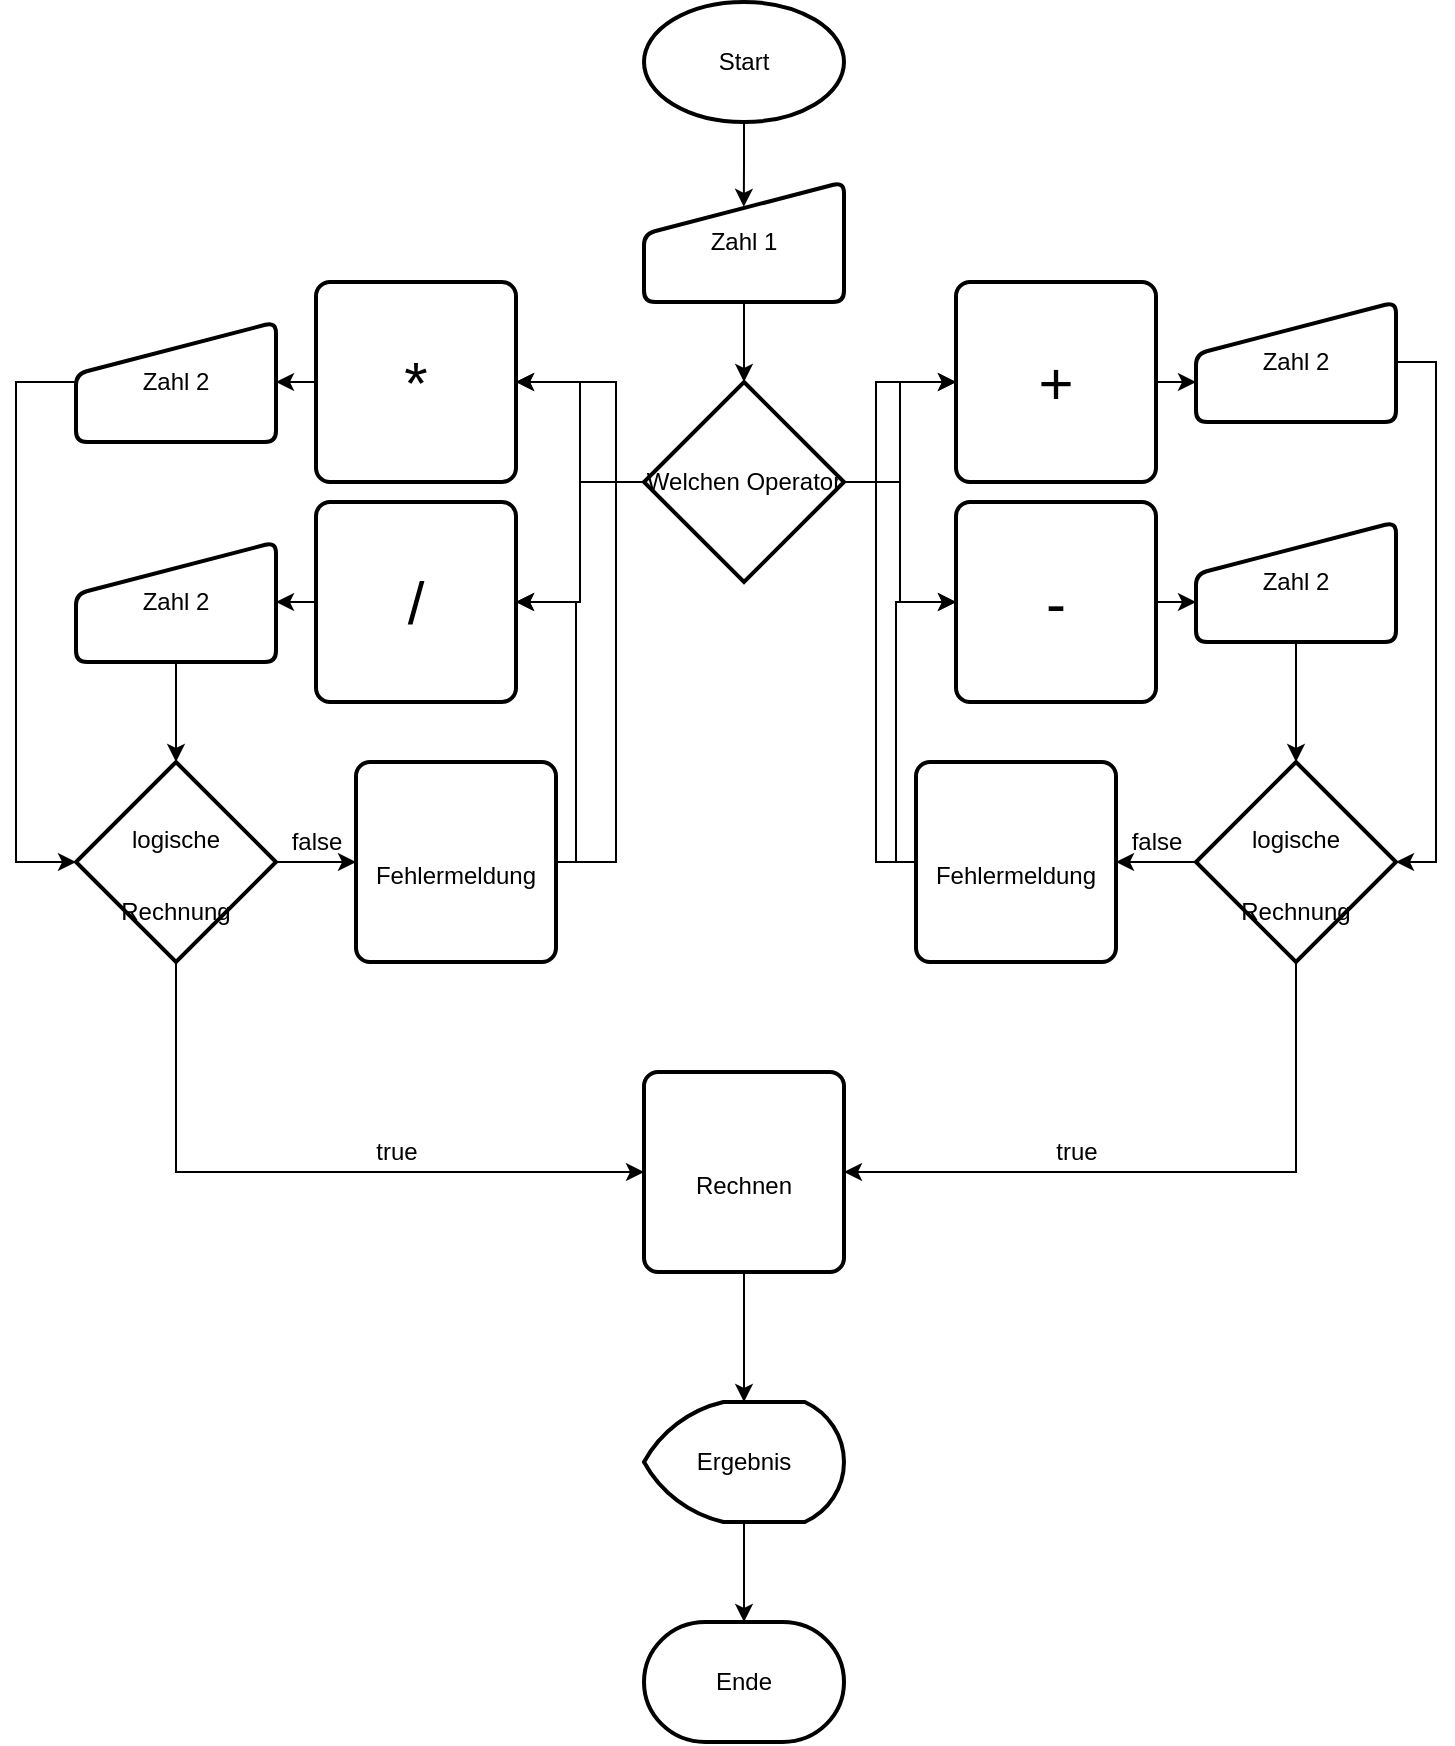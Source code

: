 <mxfile version="13.1.9" type="device"><diagram id="C5RBs43oDa-KdzZeNtuy" name="Page-1"><mxGraphModel dx="2031" dy="2299" grid="1" gridSize="10" guides="1" tooltips="1" connect="1" arrows="1" fold="1" page="1" pageScale="1" pageWidth="827" pageHeight="1169" math="0" shadow="0"><root><mxCell id="WIyWlLk6GJQsqaUBKTNV-0"/><mxCell id="WIyWlLk6GJQsqaUBKTNV-1" parent="WIyWlLk6GJQsqaUBKTNV-0"/><mxCell id="aOm1U9D-W0R8Ti23EBIY-4" style="edgeStyle=orthogonalEdgeStyle;rounded=0;orthogonalLoop=1;jettySize=auto;html=1;entryX=0.499;entryY=0.207;entryDx=0;entryDy=0;entryPerimeter=0;" parent="WIyWlLk6GJQsqaUBKTNV-1" source="aOm1U9D-W0R8Ti23EBIY-1" target="aOm1U9D-W0R8Ti23EBIY-3" edge="1"><mxGeometry relative="1" as="geometry"/></mxCell><mxCell id="aOm1U9D-W0R8Ti23EBIY-1" value="Start" style="strokeWidth=2;html=1;shape=mxgraph.flowchart.start_1;whiteSpace=wrap;" parent="WIyWlLk6GJQsqaUBKTNV-1" vertex="1"><mxGeometry x="364" width="100" height="60" as="geometry"/></mxCell><mxCell id="aOm1U9D-W0R8Ti23EBIY-6" style="edgeStyle=orthogonalEdgeStyle;rounded=0;orthogonalLoop=1;jettySize=auto;html=1;" parent="WIyWlLk6GJQsqaUBKTNV-1" source="aOm1U9D-W0R8Ti23EBIY-3" target="aOm1U9D-W0R8Ti23EBIY-5" edge="1"><mxGeometry relative="1" as="geometry"/></mxCell><mxCell id="aOm1U9D-W0R8Ti23EBIY-3" value="Zahl 1" style="html=1;strokeWidth=2;shape=manualInput;whiteSpace=wrap;rounded=1;size=26;arcSize=11;" parent="WIyWlLk6GJQsqaUBKTNV-1" vertex="1"><mxGeometry x="364" y="90" width="100" height="60" as="geometry"/></mxCell><mxCell id="aOm1U9D-W0R8Ti23EBIY-17" style="edgeStyle=orthogonalEdgeStyle;rounded=0;orthogonalLoop=1;jettySize=auto;html=1;fontSize=30;" parent="WIyWlLk6GJQsqaUBKTNV-1" source="aOm1U9D-W0R8Ti23EBIY-5" target="aOm1U9D-W0R8Ti23EBIY-13" edge="1"><mxGeometry relative="1" as="geometry"/></mxCell><mxCell id="aOm1U9D-W0R8Ti23EBIY-18" style="edgeStyle=orthogonalEdgeStyle;rounded=0;orthogonalLoop=1;jettySize=auto;html=1;entryX=1;entryY=0.5;entryDx=0;entryDy=0;fontSize=30;" parent="WIyWlLk6GJQsqaUBKTNV-1" source="aOm1U9D-W0R8Ti23EBIY-5" target="aOm1U9D-W0R8Ti23EBIY-14" edge="1"><mxGeometry relative="1" as="geometry"/></mxCell><mxCell id="aOm1U9D-W0R8Ti23EBIY-19" style="edgeStyle=orthogonalEdgeStyle;rounded=0;orthogonalLoop=1;jettySize=auto;html=1;fontSize=30;" parent="WIyWlLk6GJQsqaUBKTNV-1" source="aOm1U9D-W0R8Ti23EBIY-5" target="aOm1U9D-W0R8Ti23EBIY-15" edge="1"><mxGeometry relative="1" as="geometry"/></mxCell><mxCell id="aOm1U9D-W0R8Ti23EBIY-20" style="edgeStyle=orthogonalEdgeStyle;rounded=0;orthogonalLoop=1;jettySize=auto;html=1;entryX=0;entryY=0.5;entryDx=0;entryDy=0;fontSize=30;" parent="WIyWlLk6GJQsqaUBKTNV-1" source="aOm1U9D-W0R8Ti23EBIY-5" target="aOm1U9D-W0R8Ti23EBIY-16" edge="1"><mxGeometry relative="1" as="geometry"/></mxCell><mxCell id="aOm1U9D-W0R8Ti23EBIY-5" value="Welchen Operator" style="strokeWidth=2;html=1;shape=mxgraph.flowchart.decision;whiteSpace=wrap;" parent="WIyWlLk6GJQsqaUBKTNV-1" vertex="1"><mxGeometry x="364" y="190" width="100" height="100" as="geometry"/></mxCell><mxCell id="aOm1U9D-W0R8Ti23EBIY-27" style="edgeStyle=orthogonalEdgeStyle;rounded=0;orthogonalLoop=1;jettySize=auto;html=1;fontSize=30;" parent="WIyWlLk6GJQsqaUBKTNV-1" source="aOm1U9D-W0R8Ti23EBIY-13" target="aOm1U9D-W0R8Ti23EBIY-21" edge="1"><mxGeometry relative="1" as="geometry"/></mxCell><mxCell id="aOm1U9D-W0R8Ti23EBIY-13" value="*" style="rounded=1;whiteSpace=wrap;html=1;absoluteArcSize=1;arcSize=14;strokeWidth=2;fontSize=30;" parent="WIyWlLk6GJQsqaUBKTNV-1" vertex="1"><mxGeometry x="200" y="140" width="100" height="100" as="geometry"/></mxCell><mxCell id="aOm1U9D-W0R8Ti23EBIY-28" style="edgeStyle=orthogonalEdgeStyle;rounded=0;orthogonalLoop=1;jettySize=auto;html=1;fontSize=30;" parent="WIyWlLk6GJQsqaUBKTNV-1" source="aOm1U9D-W0R8Ti23EBIY-14" target="aOm1U9D-W0R8Ti23EBIY-24" edge="1"><mxGeometry relative="1" as="geometry"/></mxCell><mxCell id="aOm1U9D-W0R8Ti23EBIY-14" value="/" style="rounded=1;whiteSpace=wrap;html=1;absoluteArcSize=1;arcSize=14;strokeWidth=2;fontSize=30;" parent="WIyWlLk6GJQsqaUBKTNV-1" vertex="1"><mxGeometry x="200" y="250" width="100" height="100" as="geometry"/></mxCell><mxCell id="aOm1U9D-W0R8Ti23EBIY-31" style="edgeStyle=orthogonalEdgeStyle;rounded=0;orthogonalLoop=1;jettySize=auto;html=1;entryX=0;entryY=0.667;entryDx=0;entryDy=0;entryPerimeter=0;fontSize=30;" parent="WIyWlLk6GJQsqaUBKTNV-1" source="aOm1U9D-W0R8Ti23EBIY-15" target="aOm1U9D-W0R8Ti23EBIY-25" edge="1"><mxGeometry relative="1" as="geometry"/></mxCell><mxCell id="aOm1U9D-W0R8Ti23EBIY-15" value="+" style="rounded=1;whiteSpace=wrap;html=1;absoluteArcSize=1;arcSize=14;strokeWidth=2;fontSize=30;" parent="WIyWlLk6GJQsqaUBKTNV-1" vertex="1"><mxGeometry x="520" y="140" width="100" height="100" as="geometry"/></mxCell><mxCell id="aOm1U9D-W0R8Ti23EBIY-29" style="edgeStyle=orthogonalEdgeStyle;rounded=0;orthogonalLoop=1;jettySize=auto;html=1;entryX=0;entryY=0.667;entryDx=0;entryDy=0;entryPerimeter=0;fontSize=30;" parent="WIyWlLk6GJQsqaUBKTNV-1" source="aOm1U9D-W0R8Ti23EBIY-16" target="aOm1U9D-W0R8Ti23EBIY-26" edge="1"><mxGeometry relative="1" as="geometry"/></mxCell><mxCell id="aOm1U9D-W0R8Ti23EBIY-16" value="-" style="rounded=1;whiteSpace=wrap;html=1;absoluteArcSize=1;arcSize=14;strokeWidth=2;fontSize=30;" parent="WIyWlLk6GJQsqaUBKTNV-1" vertex="1"><mxGeometry x="520" y="250" width="100" height="100" as="geometry"/></mxCell><mxCell id="aOm1U9D-W0R8Ti23EBIY-44" style="edgeStyle=orthogonalEdgeStyle;rounded=0;orthogonalLoop=1;jettySize=auto;html=1;entryX=0;entryY=0.5;entryDx=0;entryDy=0;entryPerimeter=0;fontSize=30;" parent="WIyWlLk6GJQsqaUBKTNV-1" source="aOm1U9D-W0R8Ti23EBIY-21" target="aOm1U9D-W0R8Ti23EBIY-40" edge="1"><mxGeometry relative="1" as="geometry"><Array as="points"><mxPoint x="50" y="190"/><mxPoint x="50" y="430"/></Array></mxGeometry></mxCell><mxCell id="aOm1U9D-W0R8Ti23EBIY-21" value="Zahl 2" style="html=1;strokeWidth=2;shape=manualInput;whiteSpace=wrap;rounded=1;size=26;arcSize=11;" parent="WIyWlLk6GJQsqaUBKTNV-1" vertex="1"><mxGeometry x="80" y="160" width="100" height="60" as="geometry"/></mxCell><mxCell id="aOm1U9D-W0R8Ti23EBIY-45" style="edgeStyle=orthogonalEdgeStyle;rounded=0;orthogonalLoop=1;jettySize=auto;html=1;fontSize=30;" parent="WIyWlLk6GJQsqaUBKTNV-1" source="aOm1U9D-W0R8Ti23EBIY-24" target="aOm1U9D-W0R8Ti23EBIY-40" edge="1"><mxGeometry relative="1" as="geometry"/></mxCell><mxCell id="aOm1U9D-W0R8Ti23EBIY-24" value="Zahl 2" style="html=1;strokeWidth=2;shape=manualInput;whiteSpace=wrap;rounded=1;size=26;arcSize=11;" parent="WIyWlLk6GJQsqaUBKTNV-1" vertex="1"><mxGeometry x="80" y="270" width="100" height="60" as="geometry"/></mxCell><mxCell id="aOm1U9D-W0R8Ti23EBIY-46" style="edgeStyle=orthogonalEdgeStyle;rounded=0;orthogonalLoop=1;jettySize=auto;html=1;entryX=1;entryY=0.5;entryDx=0;entryDy=0;entryPerimeter=0;fontSize=30;" parent="WIyWlLk6GJQsqaUBKTNV-1" source="aOm1U9D-W0R8Ti23EBIY-25" target="aOm1U9D-W0R8Ti23EBIY-33" edge="1"><mxGeometry relative="1" as="geometry"><Array as="points"><mxPoint x="760" y="180"/><mxPoint x="760" y="430"/></Array></mxGeometry></mxCell><mxCell id="aOm1U9D-W0R8Ti23EBIY-25" value="Zahl 2" style="html=1;strokeWidth=2;shape=manualInput;whiteSpace=wrap;rounded=1;size=26;arcSize=11;" parent="WIyWlLk6GJQsqaUBKTNV-1" vertex="1"><mxGeometry x="640" y="150" width="100" height="60" as="geometry"/></mxCell><mxCell id="aOm1U9D-W0R8Ti23EBIY-38" style="edgeStyle=orthogonalEdgeStyle;rounded=0;orthogonalLoop=1;jettySize=auto;html=1;fontSize=30;" parent="WIyWlLk6GJQsqaUBKTNV-1" source="aOm1U9D-W0R8Ti23EBIY-26" target="aOm1U9D-W0R8Ti23EBIY-33" edge="1"><mxGeometry relative="1" as="geometry"/></mxCell><mxCell id="aOm1U9D-W0R8Ti23EBIY-26" value="Zahl 2" style="html=1;strokeWidth=2;shape=manualInput;whiteSpace=wrap;rounded=1;size=26;arcSize=11;" parent="WIyWlLk6GJQsqaUBKTNV-1" vertex="1"><mxGeometry x="640" y="260" width="100" height="60" as="geometry"/></mxCell><mxCell id="aOm1U9D-W0R8Ti23EBIY-55" style="edgeStyle=orthogonalEdgeStyle;rounded=0;orthogonalLoop=1;jettySize=auto;html=1;exitX=0;exitY=0.5;exitDx=0;exitDy=0;exitPerimeter=0;fontSize=30;" parent="WIyWlLk6GJQsqaUBKTNV-1" source="aOm1U9D-W0R8Ti23EBIY-33" target="aOm1U9D-W0R8Ti23EBIY-54" edge="1"><mxGeometry relative="1" as="geometry"/></mxCell><mxCell id="tKmBqhZhq1UABMxNpJd_-6" style="edgeStyle=orthogonalEdgeStyle;rounded=0;orthogonalLoop=1;jettySize=auto;html=1;entryX=1;entryY=0.5;entryDx=0;entryDy=0;" edge="1" parent="WIyWlLk6GJQsqaUBKTNV-1" source="aOm1U9D-W0R8Ti23EBIY-33" target="aOm1U9D-W0R8Ti23EBIY-65"><mxGeometry relative="1" as="geometry"><Array as="points"><mxPoint x="690" y="585"/></Array></mxGeometry></mxCell><mxCell id="aOm1U9D-W0R8Ti23EBIY-33" value="&lt;div&gt;&lt;font style=&quot;font-size: 12px&quot;&gt;logische&lt;/font&gt;&lt;/div&gt;&lt;div&gt;&lt;font style=&quot;font-size: 12px&quot;&gt;Rechnung&lt;/font&gt;&lt;/div&gt;" style="strokeWidth=2;html=1;shape=mxgraph.flowchart.decision;whiteSpace=wrap;fontSize=30;" parent="WIyWlLk6GJQsqaUBKTNV-1" vertex="1"><mxGeometry x="640" y="380" width="100" height="100" as="geometry"/></mxCell><mxCell id="aOm1U9D-W0R8Ti23EBIY-53" style="edgeStyle=orthogonalEdgeStyle;rounded=0;orthogonalLoop=1;jettySize=auto;html=1;exitX=1;exitY=0.5;exitDx=0;exitDy=0;exitPerimeter=0;fontSize=30;" parent="WIyWlLk6GJQsqaUBKTNV-1" source="aOm1U9D-W0R8Ti23EBIY-40" target="aOm1U9D-W0R8Ti23EBIY-52" edge="1"><mxGeometry relative="1" as="geometry"/></mxCell><mxCell id="tKmBqhZhq1UABMxNpJd_-0" style="edgeStyle=orthogonalEdgeStyle;rounded=0;orthogonalLoop=1;jettySize=auto;html=1;entryX=0;entryY=0.5;entryDx=0;entryDy=0;" edge="1" parent="WIyWlLk6GJQsqaUBKTNV-1" source="aOm1U9D-W0R8Ti23EBIY-40" target="aOm1U9D-W0R8Ti23EBIY-65"><mxGeometry relative="1" as="geometry"><Array as="points"><mxPoint x="130" y="585"/></Array></mxGeometry></mxCell><mxCell id="aOm1U9D-W0R8Ti23EBIY-40" value="&lt;div&gt;&lt;font style=&quot;font-size: 12px&quot;&gt;logische&lt;/font&gt;&lt;/div&gt;&lt;div&gt;&lt;font style=&quot;font-size: 12px&quot;&gt;Rechnung&lt;/font&gt;&lt;/div&gt;" style="strokeWidth=2;html=1;shape=mxgraph.flowchart.decision;whiteSpace=wrap;fontSize=30;" parent="WIyWlLk6GJQsqaUBKTNV-1" vertex="1"><mxGeometry x="80" y="380" width="100" height="100" as="geometry"/></mxCell><mxCell id="aOm1U9D-W0R8Ti23EBIY-56" style="edgeStyle=orthogonalEdgeStyle;rounded=0;orthogonalLoop=1;jettySize=auto;html=1;entryX=1;entryY=0.5;entryDx=0;entryDy=0;fontSize=30;" parent="WIyWlLk6GJQsqaUBKTNV-1" source="aOm1U9D-W0R8Ti23EBIY-52" target="aOm1U9D-W0R8Ti23EBIY-14" edge="1"><mxGeometry relative="1" as="geometry"><Array as="points"><mxPoint x="330" y="430"/><mxPoint x="330" y="300"/></Array></mxGeometry></mxCell><mxCell id="aOm1U9D-W0R8Ti23EBIY-57" style="edgeStyle=orthogonalEdgeStyle;rounded=0;orthogonalLoop=1;jettySize=auto;html=1;entryX=1;entryY=0.5;entryDx=0;entryDy=0;fontSize=30;" parent="WIyWlLk6GJQsqaUBKTNV-1" source="aOm1U9D-W0R8Ti23EBIY-52" target="aOm1U9D-W0R8Ti23EBIY-13" edge="1"><mxGeometry relative="1" as="geometry"><Array as="points"><mxPoint x="350" y="430"/><mxPoint x="350" y="190"/></Array></mxGeometry></mxCell><mxCell id="aOm1U9D-W0R8Ti23EBIY-52" value="&lt;font style=&quot;font-size: 12px&quot;&gt;Fehlermeldung&lt;/font&gt;" style="rounded=1;whiteSpace=wrap;html=1;absoluteArcSize=1;arcSize=14;strokeWidth=2;fontSize=30;" parent="WIyWlLk6GJQsqaUBKTNV-1" vertex="1"><mxGeometry x="220" y="380" width="100" height="100" as="geometry"/></mxCell><mxCell id="aOm1U9D-W0R8Ti23EBIY-59" style="edgeStyle=orthogonalEdgeStyle;rounded=0;orthogonalLoop=1;jettySize=auto;html=1;entryX=0;entryY=0.5;entryDx=0;entryDy=0;fontSize=30;" parent="WIyWlLk6GJQsqaUBKTNV-1" source="aOm1U9D-W0R8Ti23EBIY-54" target="aOm1U9D-W0R8Ti23EBIY-16" edge="1"><mxGeometry relative="1" as="geometry"><Array as="points"><mxPoint x="490" y="430"/><mxPoint x="490" y="300"/></Array></mxGeometry></mxCell><mxCell id="aOm1U9D-W0R8Ti23EBIY-60" style="edgeStyle=orthogonalEdgeStyle;rounded=0;orthogonalLoop=1;jettySize=auto;html=1;exitX=0;exitY=0.5;exitDx=0;exitDy=0;entryX=0;entryY=0.5;entryDx=0;entryDy=0;fontSize=30;" parent="WIyWlLk6GJQsqaUBKTNV-1" source="aOm1U9D-W0R8Ti23EBIY-54" target="aOm1U9D-W0R8Ti23EBIY-15" edge="1"><mxGeometry relative="1" as="geometry"/></mxCell><mxCell id="aOm1U9D-W0R8Ti23EBIY-54" value="&lt;font style=&quot;font-size: 12px&quot;&gt;Fehlermeldung&lt;/font&gt;" style="rounded=1;whiteSpace=wrap;html=1;absoluteArcSize=1;arcSize=14;strokeWidth=2;fontSize=30;" parent="WIyWlLk6GJQsqaUBKTNV-1" vertex="1"><mxGeometry x="500" y="380" width="100" height="100" as="geometry"/></mxCell><mxCell id="tKmBqhZhq1UABMxNpJd_-11" style="edgeStyle=orthogonalEdgeStyle;rounded=0;orthogonalLoop=1;jettySize=auto;html=1;" edge="1" parent="WIyWlLk6GJQsqaUBKTNV-1" source="aOm1U9D-W0R8Ti23EBIY-65" target="tKmBqhZhq1UABMxNpJd_-10"><mxGeometry relative="1" as="geometry"/></mxCell><mxCell id="aOm1U9D-W0R8Ti23EBIY-65" value="&lt;font style=&quot;font-size: 12px&quot;&gt;Rechnen&lt;/font&gt;" style="rounded=1;whiteSpace=wrap;html=1;absoluteArcSize=1;arcSize=14;strokeWidth=2;fontSize=30;" parent="WIyWlLk6GJQsqaUBKTNV-1" vertex="1"><mxGeometry x="364" y="535" width="100" height="100" as="geometry"/></mxCell><mxCell id="tKmBqhZhq1UABMxNpJd_-1" value="false" style="text;html=1;align=center;verticalAlign=middle;resizable=0;points=[];autosize=1;" vertex="1" parent="WIyWlLk6GJQsqaUBKTNV-1"><mxGeometry x="180" y="410" width="40" height="20" as="geometry"/></mxCell><mxCell id="tKmBqhZhq1UABMxNpJd_-2" value="true" style="text;html=1;align=center;verticalAlign=middle;resizable=0;points=[];autosize=1;" vertex="1" parent="WIyWlLk6GJQsqaUBKTNV-1"><mxGeometry x="220" y="565" width="40" height="20" as="geometry"/></mxCell><mxCell id="tKmBqhZhq1UABMxNpJd_-5" value="false" style="text;html=1;align=center;verticalAlign=middle;resizable=0;points=[];autosize=1;" vertex="1" parent="WIyWlLk6GJQsqaUBKTNV-1"><mxGeometry x="600" y="410" width="40" height="20" as="geometry"/></mxCell><mxCell id="tKmBqhZhq1UABMxNpJd_-7" value="true" style="text;html=1;align=center;verticalAlign=middle;resizable=0;points=[];autosize=1;" vertex="1" parent="WIyWlLk6GJQsqaUBKTNV-1"><mxGeometry x="560" y="565" width="40" height="20" as="geometry"/></mxCell><mxCell id="tKmBqhZhq1UABMxNpJd_-13" style="edgeStyle=orthogonalEdgeStyle;rounded=0;orthogonalLoop=1;jettySize=auto;html=1;entryX=0.5;entryY=0;entryDx=0;entryDy=0;entryPerimeter=0;" edge="1" parent="WIyWlLk6GJQsqaUBKTNV-1" source="tKmBqhZhq1UABMxNpJd_-10" target="tKmBqhZhq1UABMxNpJd_-12"><mxGeometry relative="1" as="geometry"/></mxCell><mxCell id="tKmBqhZhq1UABMxNpJd_-10" value="Ergebnis" style="strokeWidth=2;html=1;shape=mxgraph.flowchart.display;whiteSpace=wrap;" vertex="1" parent="WIyWlLk6GJQsqaUBKTNV-1"><mxGeometry x="364" y="700" width="100" height="60" as="geometry"/></mxCell><mxCell id="tKmBqhZhq1UABMxNpJd_-12" value="Ende" style="strokeWidth=2;html=1;shape=mxgraph.flowchart.terminator;whiteSpace=wrap;" vertex="1" parent="WIyWlLk6GJQsqaUBKTNV-1"><mxGeometry x="364" y="810" width="100" height="60" as="geometry"/></mxCell></root></mxGraphModel></diagram></mxfile>